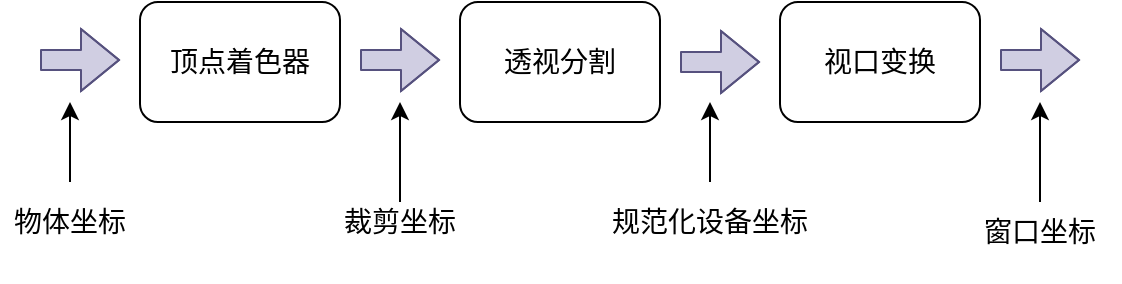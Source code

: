 <mxfile version="10.6.1" type="device"><diagram id="XNb07GE0bxlOFakexBCu" name="Page-1"><mxGraphModel dx="1394" dy="796" grid="1" gridSize="10" guides="1" tooltips="1" connect="1" arrows="1" fold="1" page="1" pageScale="1" pageWidth="827" pageHeight="1169" math="0" shadow="0"><root><mxCell id="0"/><mxCell id="1" parent="0"/><mxCell id="KrctfW-Y8cuoq3Xpf0p9-12" value="&lt;font style=&quot;font-size: 14px&quot;&gt;顶点着色器&lt;/font&gt;" style="rounded=1;whiteSpace=wrap;html=1;" vertex="1" parent="1"><mxGeometry x="240" y="320" width="100" height="60" as="geometry"/></mxCell><mxCell id="KrctfW-Y8cuoq3Xpf0p9-13" value="&lt;font style=&quot;font-size: 14px&quot;&gt;透视分割&lt;/font&gt;" style="rounded=1;whiteSpace=wrap;html=1;" vertex="1" parent="1"><mxGeometry x="400" y="320" width="100" height="60" as="geometry"/></mxCell><mxCell id="KrctfW-Y8cuoq3Xpf0p9-14" value="&lt;font style=&quot;font-size: 14px&quot;&gt;视口变换&lt;/font&gt;" style="rounded=1;whiteSpace=wrap;html=1;" vertex="1" parent="1"><mxGeometry x="560" y="320" width="100" height="60" as="geometry"/></mxCell><mxCell id="KrctfW-Y8cuoq3Xpf0p9-15" value="" style="shape=flexArrow;endArrow=classic;html=1;fillColor=#d0cee2;strokeColor=#56517e;" edge="1" parent="1"><mxGeometry width="50" height="50" relative="1" as="geometry"><mxPoint x="350" y="349" as="sourcePoint"/><mxPoint x="390" y="349" as="targetPoint"/><Array as="points"><mxPoint x="370" y="349"/></Array></mxGeometry></mxCell><mxCell id="KrctfW-Y8cuoq3Xpf0p9-17" value="" style="shape=flexArrow;endArrow=classic;html=1;fillColor=#d0cee2;strokeColor=#56517e;" edge="1" parent="1"><mxGeometry width="50" height="50" relative="1" as="geometry"><mxPoint x="510" y="350" as="sourcePoint"/><mxPoint x="550" y="350" as="targetPoint"/><Array as="points"><mxPoint x="530" y="350"/></Array></mxGeometry></mxCell><mxCell id="KrctfW-Y8cuoq3Xpf0p9-18" value="" style="shape=flexArrow;endArrow=classic;html=1;fillColor=#d0cee2;strokeColor=#56517e;" edge="1" parent="1"><mxGeometry width="50" height="50" relative="1" as="geometry"><mxPoint x="670" y="349" as="sourcePoint"/><mxPoint x="710" y="349" as="targetPoint"/><Array as="points"><mxPoint x="690" y="349"/></Array></mxGeometry></mxCell><mxCell id="KrctfW-Y8cuoq3Xpf0p9-19" value="" style="shape=flexArrow;endArrow=classic;html=1;fillColor=#d0cee2;strokeColor=#56517e;" edge="1" parent="1"><mxGeometry width="50" height="50" relative="1" as="geometry"><mxPoint x="190" y="349" as="sourcePoint"/><mxPoint x="230" y="349" as="targetPoint"/><Array as="points"><mxPoint x="210" y="349"/></Array></mxGeometry></mxCell><mxCell id="KrctfW-Y8cuoq3Xpf0p9-28" value="" style="edgeStyle=orthogonalEdgeStyle;rounded=0;orthogonalLoop=1;jettySize=auto;html=1;" edge="1" parent="1" source="KrctfW-Y8cuoq3Xpf0p9-21"><mxGeometry relative="1" as="geometry"><mxPoint x="205" y="370" as="targetPoint"/></mxGeometry></mxCell><mxCell id="KrctfW-Y8cuoq3Xpf0p9-21" value="&lt;font style=&quot;font-size: 14px&quot;&gt;物体坐标&lt;/font&gt;" style="text;html=1;strokeColor=none;fillColor=none;align=center;verticalAlign=middle;whiteSpace=wrap;rounded=0;" vertex="1" parent="1"><mxGeometry x="170" y="410" width="70" height="40" as="geometry"/></mxCell><mxCell id="KrctfW-Y8cuoq3Xpf0p9-22" value="&lt;font style=&quot;font-size: 14px&quot;&gt;裁剪坐标&lt;/font&gt;" style="text;html=1;strokeColor=none;fillColor=none;align=center;verticalAlign=middle;whiteSpace=wrap;rounded=0;" vertex="1" parent="1"><mxGeometry x="330" y="400" width="80" height="60" as="geometry"/></mxCell><mxCell id="KrctfW-Y8cuoq3Xpf0p9-23" value="&lt;font style=&quot;font-size: 14px&quot;&gt;规范化设备坐标&lt;/font&gt;" style="text;html=1;strokeColor=none;fillColor=none;align=center;verticalAlign=middle;whiteSpace=wrap;rounded=0;" vertex="1" parent="1"><mxGeometry x="470" y="410" width="110" height="40" as="geometry"/></mxCell><mxCell id="KrctfW-Y8cuoq3Xpf0p9-24" value="&lt;font style=&quot;font-size: 14px&quot;&gt;窗口坐标&lt;/font&gt;" style="text;html=1;strokeColor=none;fillColor=none;align=center;verticalAlign=middle;whiteSpace=wrap;rounded=0;" vertex="1" parent="1"><mxGeometry x="650" y="420" width="80" height="30" as="geometry"/></mxCell><mxCell id="KrctfW-Y8cuoq3Xpf0p9-30" value="" style="edgeStyle=orthogonalEdgeStyle;rounded=0;orthogonalLoop=1;jettySize=auto;html=1;exitX=0.5;exitY=0;exitDx=0;exitDy=0;" edge="1" parent="1" source="KrctfW-Y8cuoq3Xpf0p9-23"><mxGeometry relative="1" as="geometry"><mxPoint x="500" y="390" as="sourcePoint"/><mxPoint x="525" y="370" as="targetPoint"/></mxGeometry></mxCell><mxCell id="KrctfW-Y8cuoq3Xpf0p9-31" value="" style="edgeStyle=orthogonalEdgeStyle;rounded=0;orthogonalLoop=1;jettySize=auto;html=1;" edge="1" parent="1"><mxGeometry relative="1" as="geometry"><mxPoint x="690" y="420" as="sourcePoint"/><mxPoint x="690" y="370" as="targetPoint"/></mxGeometry></mxCell><mxCell id="KrctfW-Y8cuoq3Xpf0p9-32" value="" style="edgeStyle=orthogonalEdgeStyle;rounded=0;orthogonalLoop=1;jettySize=auto;html=1;" edge="1" parent="1"><mxGeometry relative="1" as="geometry"><mxPoint x="370" y="420" as="sourcePoint"/><mxPoint x="370" y="370" as="targetPoint"/></mxGeometry></mxCell></root></mxGraphModel></diagram></mxfile>